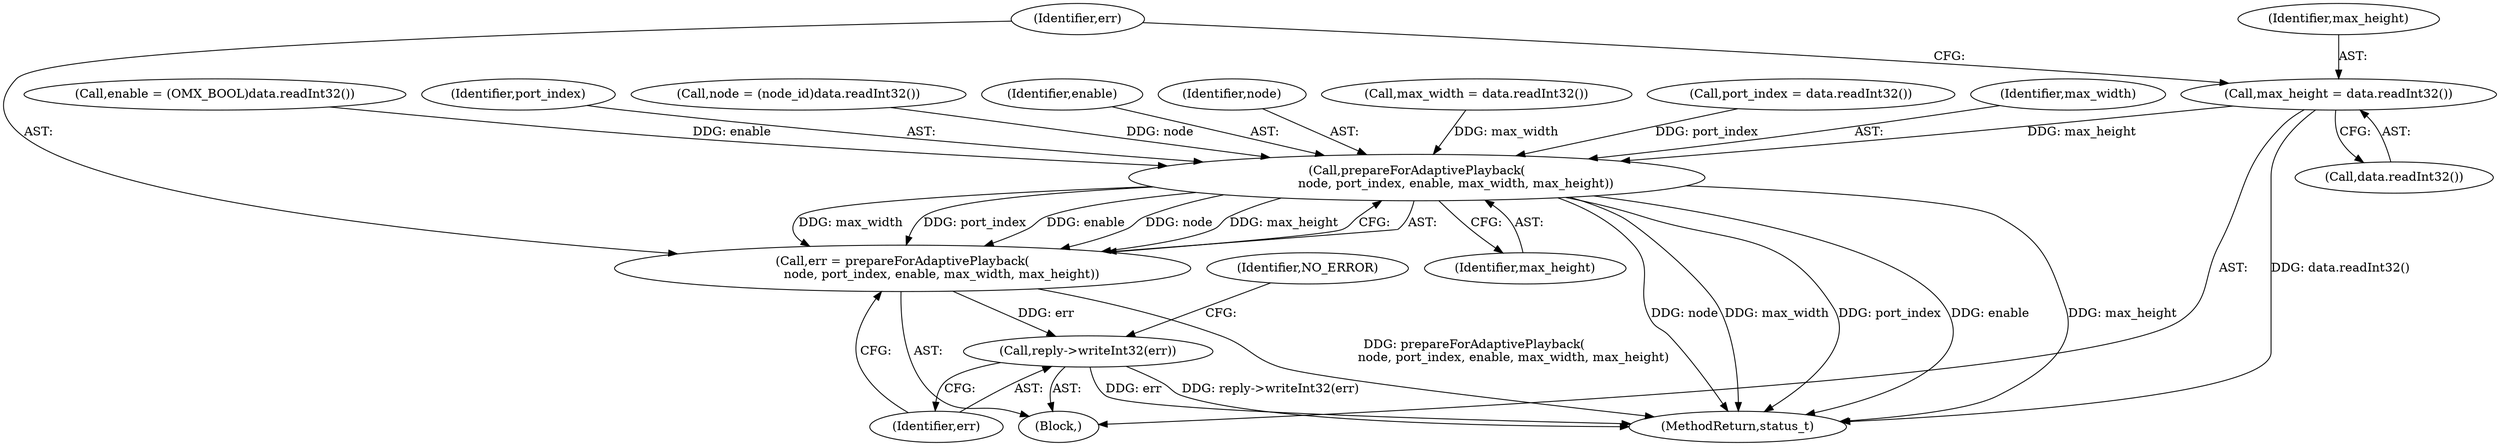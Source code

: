 digraph "0_Android_25be9ac20db51044e1b09ca67906355e4f328d48_0@API" {
"1000737" [label="(Call,max_height = data.readInt32())"];
"1000743" [label="(Call,prepareForAdaptivePlayback(\n                    node, port_index, enable, max_width, max_height))"];
"1000741" [label="(Call,err = prepareForAdaptivePlayback(\n                    node, port_index, enable, max_width, max_height))"];
"1000749" [label="(Call,reply->writeInt32(err))"];
"1000750" [label="(Identifier,err)"];
"1000737" [label="(Call,max_height = data.readInt32())"];
"1000723" [label="(Call,port_index = data.readInt32())"];
"1000747" [label="(Identifier,max_width)"];
"1000742" [label="(Identifier,err)"];
"1000748" [label="(Identifier,max_height)"];
"1000727" [label="(Call,enable = (OMX_BOOL)data.readInt32())"];
"1000752" [label="(Identifier,NO_ERROR)"];
"1000745" [label="(Identifier,port_index)"];
"1000717" [label="(Call,node = (node_id)data.readInt32())"];
"1000746" [label="(Identifier,enable)"];
"1000749" [label="(Call,reply->writeInt32(err))"];
"1000744" [label="(Identifier,node)"];
"1001056" [label="(MethodReturn,status_t)"];
"1000738" [label="(Identifier,max_height)"];
"1000739" [label="(Call,data.readInt32())"];
"1000741" [label="(Call,err = prepareForAdaptivePlayback(\n                    node, port_index, enable, max_width, max_height))"];
"1000743" [label="(Call,prepareForAdaptivePlayback(\n                    node, port_index, enable, max_width, max_height))"];
"1000711" [label="(Block,)"];
"1000733" [label="(Call,max_width = data.readInt32())"];
"1000737" -> "1000711"  [label="AST: "];
"1000737" -> "1000739"  [label="CFG: "];
"1000738" -> "1000737"  [label="AST: "];
"1000739" -> "1000737"  [label="AST: "];
"1000742" -> "1000737"  [label="CFG: "];
"1000737" -> "1001056"  [label="DDG: data.readInt32()"];
"1000737" -> "1000743"  [label="DDG: max_height"];
"1000743" -> "1000741"  [label="AST: "];
"1000743" -> "1000748"  [label="CFG: "];
"1000744" -> "1000743"  [label="AST: "];
"1000745" -> "1000743"  [label="AST: "];
"1000746" -> "1000743"  [label="AST: "];
"1000747" -> "1000743"  [label="AST: "];
"1000748" -> "1000743"  [label="AST: "];
"1000741" -> "1000743"  [label="CFG: "];
"1000743" -> "1001056"  [label="DDG: max_height"];
"1000743" -> "1001056"  [label="DDG: node"];
"1000743" -> "1001056"  [label="DDG: max_width"];
"1000743" -> "1001056"  [label="DDG: port_index"];
"1000743" -> "1001056"  [label="DDG: enable"];
"1000743" -> "1000741"  [label="DDG: max_width"];
"1000743" -> "1000741"  [label="DDG: port_index"];
"1000743" -> "1000741"  [label="DDG: enable"];
"1000743" -> "1000741"  [label="DDG: node"];
"1000743" -> "1000741"  [label="DDG: max_height"];
"1000717" -> "1000743"  [label="DDG: node"];
"1000723" -> "1000743"  [label="DDG: port_index"];
"1000727" -> "1000743"  [label="DDG: enable"];
"1000733" -> "1000743"  [label="DDG: max_width"];
"1000741" -> "1000711"  [label="AST: "];
"1000742" -> "1000741"  [label="AST: "];
"1000750" -> "1000741"  [label="CFG: "];
"1000741" -> "1001056"  [label="DDG: prepareForAdaptivePlayback(\n                    node, port_index, enable, max_width, max_height)"];
"1000741" -> "1000749"  [label="DDG: err"];
"1000749" -> "1000711"  [label="AST: "];
"1000749" -> "1000750"  [label="CFG: "];
"1000750" -> "1000749"  [label="AST: "];
"1000752" -> "1000749"  [label="CFG: "];
"1000749" -> "1001056"  [label="DDG: err"];
"1000749" -> "1001056"  [label="DDG: reply->writeInt32(err)"];
}
